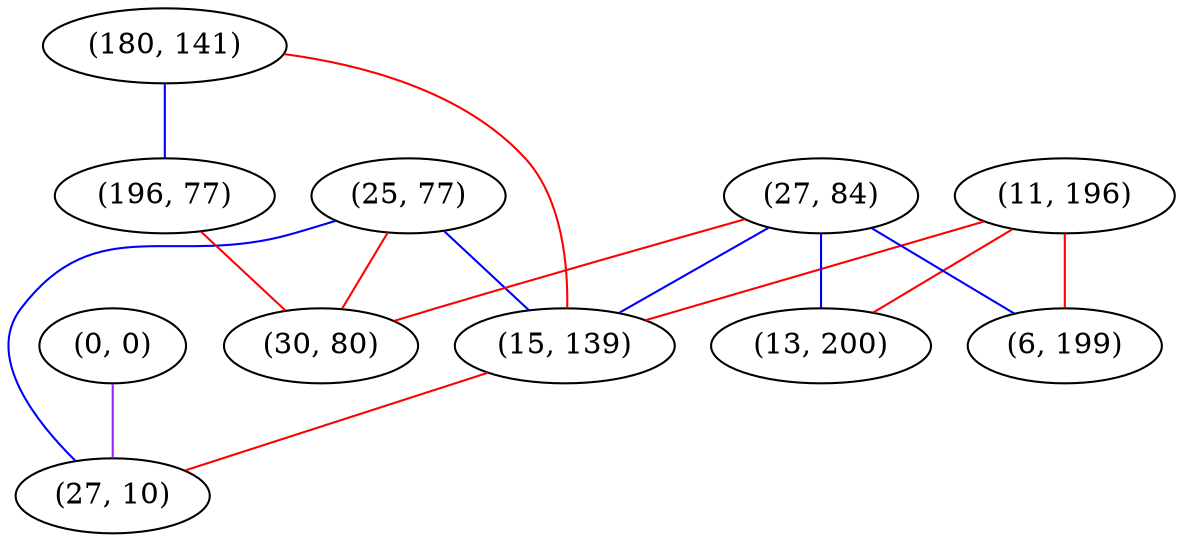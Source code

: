 graph "" {
"(180, 141)";
"(0, 0)";
"(11, 196)";
"(25, 77)";
"(27, 84)";
"(196, 77)";
"(15, 139)";
"(27, 10)";
"(30, 80)";
"(13, 200)";
"(6, 199)";
"(180, 141)" -- "(196, 77)"  [color=blue, key=0, weight=3];
"(180, 141)" -- "(15, 139)"  [color=red, key=0, weight=1];
"(0, 0)" -- "(27, 10)"  [color=purple, key=0, weight=4];
"(11, 196)" -- "(15, 139)"  [color=red, key=0, weight=1];
"(11, 196)" -- "(6, 199)"  [color=red, key=0, weight=1];
"(11, 196)" -- "(13, 200)"  [color=red, key=0, weight=1];
"(25, 77)" -- "(15, 139)"  [color=blue, key=0, weight=3];
"(25, 77)" -- "(27, 10)"  [color=blue, key=0, weight=3];
"(25, 77)" -- "(30, 80)"  [color=red, key=0, weight=1];
"(27, 84)" -- "(15, 139)"  [color=blue, key=0, weight=3];
"(27, 84)" -- "(6, 199)"  [color=blue, key=0, weight=3];
"(27, 84)" -- "(30, 80)"  [color=red, key=0, weight=1];
"(27, 84)" -- "(13, 200)"  [color=blue, key=0, weight=3];
"(196, 77)" -- "(30, 80)"  [color=red, key=0, weight=1];
"(15, 139)" -- "(27, 10)"  [color=red, key=0, weight=1];
}
